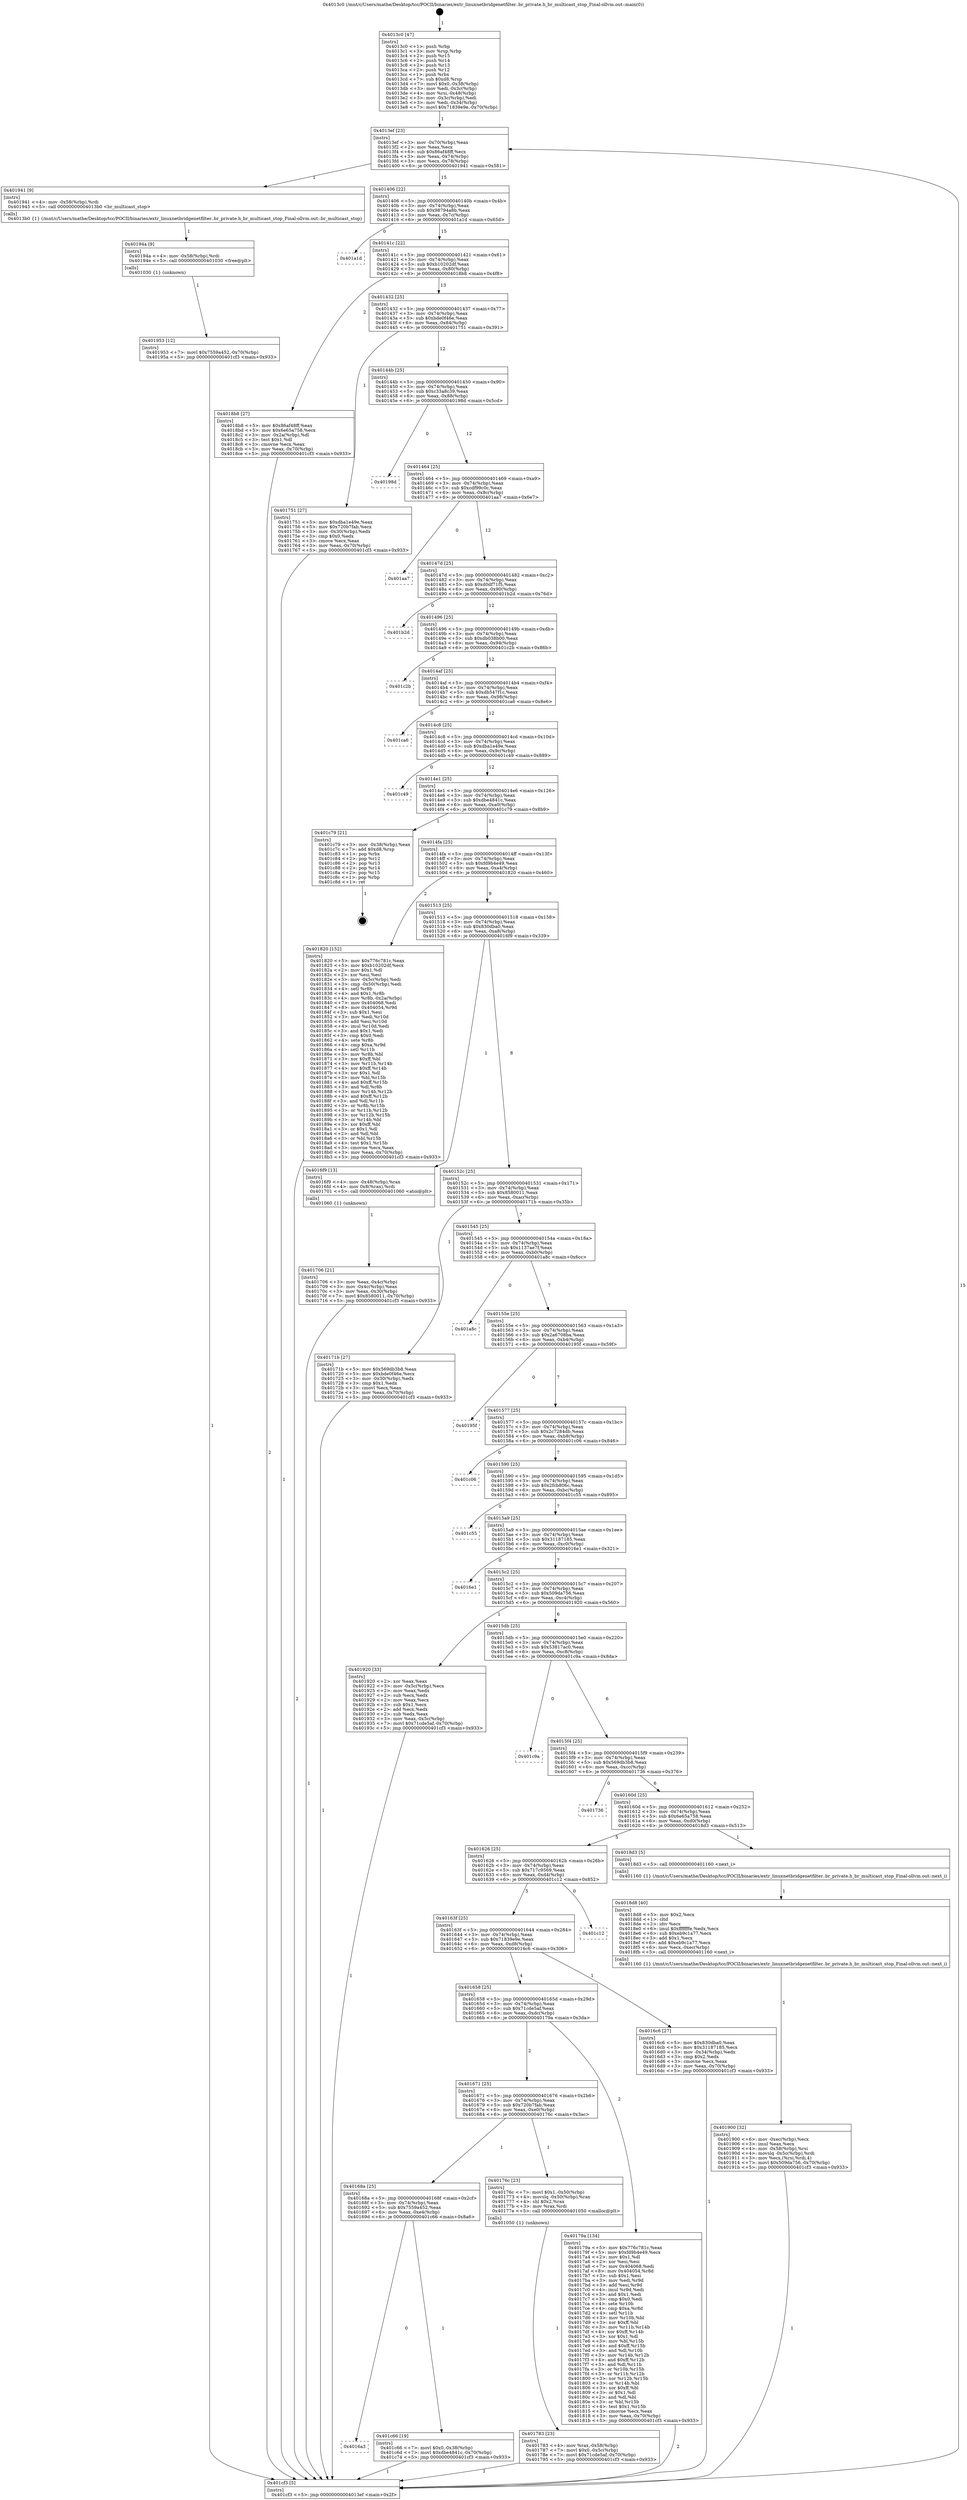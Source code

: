 digraph "0x4013c0" {
  label = "0x4013c0 (/mnt/c/Users/mathe/Desktop/tcc/POCII/binaries/extr_linuxnetbridgenetfilter..br_private.h_br_multicast_stop_Final-ollvm.out::main(0))"
  labelloc = "t"
  node[shape=record]

  Entry [label="",width=0.3,height=0.3,shape=circle,fillcolor=black,style=filled]
  "0x4013ef" [label="{
     0x4013ef [23]\l
     | [instrs]\l
     &nbsp;&nbsp;0x4013ef \<+3\>: mov -0x70(%rbp),%eax\l
     &nbsp;&nbsp;0x4013f2 \<+2\>: mov %eax,%ecx\l
     &nbsp;&nbsp;0x4013f4 \<+6\>: sub $0x86af48ff,%ecx\l
     &nbsp;&nbsp;0x4013fa \<+3\>: mov %eax,-0x74(%rbp)\l
     &nbsp;&nbsp;0x4013fd \<+3\>: mov %ecx,-0x78(%rbp)\l
     &nbsp;&nbsp;0x401400 \<+6\>: je 0000000000401941 \<main+0x581\>\l
  }"]
  "0x401941" [label="{
     0x401941 [9]\l
     | [instrs]\l
     &nbsp;&nbsp;0x401941 \<+4\>: mov -0x58(%rbp),%rdi\l
     &nbsp;&nbsp;0x401945 \<+5\>: call 00000000004013b0 \<br_multicast_stop\>\l
     | [calls]\l
     &nbsp;&nbsp;0x4013b0 \{1\} (/mnt/c/Users/mathe/Desktop/tcc/POCII/binaries/extr_linuxnetbridgenetfilter..br_private.h_br_multicast_stop_Final-ollvm.out::br_multicast_stop)\l
  }"]
  "0x401406" [label="{
     0x401406 [22]\l
     | [instrs]\l
     &nbsp;&nbsp;0x401406 \<+5\>: jmp 000000000040140b \<main+0x4b\>\l
     &nbsp;&nbsp;0x40140b \<+3\>: mov -0x74(%rbp),%eax\l
     &nbsp;&nbsp;0x40140e \<+5\>: sub $0x98794a8b,%eax\l
     &nbsp;&nbsp;0x401413 \<+3\>: mov %eax,-0x7c(%rbp)\l
     &nbsp;&nbsp;0x401416 \<+6\>: je 0000000000401a1d \<main+0x65d\>\l
  }"]
  Exit [label="",width=0.3,height=0.3,shape=circle,fillcolor=black,style=filled,peripheries=2]
  "0x401a1d" [label="{
     0x401a1d\l
  }", style=dashed]
  "0x40141c" [label="{
     0x40141c [22]\l
     | [instrs]\l
     &nbsp;&nbsp;0x40141c \<+5\>: jmp 0000000000401421 \<main+0x61\>\l
     &nbsp;&nbsp;0x401421 \<+3\>: mov -0x74(%rbp),%eax\l
     &nbsp;&nbsp;0x401424 \<+5\>: sub $0xb10202df,%eax\l
     &nbsp;&nbsp;0x401429 \<+3\>: mov %eax,-0x80(%rbp)\l
     &nbsp;&nbsp;0x40142c \<+6\>: je 00000000004018b8 \<main+0x4f8\>\l
  }"]
  "0x4016a3" [label="{
     0x4016a3\l
  }", style=dashed]
  "0x4018b8" [label="{
     0x4018b8 [27]\l
     | [instrs]\l
     &nbsp;&nbsp;0x4018b8 \<+5\>: mov $0x86af48ff,%eax\l
     &nbsp;&nbsp;0x4018bd \<+5\>: mov $0x6e65a758,%ecx\l
     &nbsp;&nbsp;0x4018c2 \<+3\>: mov -0x2a(%rbp),%dl\l
     &nbsp;&nbsp;0x4018c5 \<+3\>: test $0x1,%dl\l
     &nbsp;&nbsp;0x4018c8 \<+3\>: cmovne %ecx,%eax\l
     &nbsp;&nbsp;0x4018cb \<+3\>: mov %eax,-0x70(%rbp)\l
     &nbsp;&nbsp;0x4018ce \<+5\>: jmp 0000000000401cf3 \<main+0x933\>\l
  }"]
  "0x401432" [label="{
     0x401432 [25]\l
     | [instrs]\l
     &nbsp;&nbsp;0x401432 \<+5\>: jmp 0000000000401437 \<main+0x77\>\l
     &nbsp;&nbsp;0x401437 \<+3\>: mov -0x74(%rbp),%eax\l
     &nbsp;&nbsp;0x40143a \<+5\>: sub $0xbde0f46e,%eax\l
     &nbsp;&nbsp;0x40143f \<+6\>: mov %eax,-0x84(%rbp)\l
     &nbsp;&nbsp;0x401445 \<+6\>: je 0000000000401751 \<main+0x391\>\l
  }"]
  "0x401c66" [label="{
     0x401c66 [19]\l
     | [instrs]\l
     &nbsp;&nbsp;0x401c66 \<+7\>: movl $0x0,-0x38(%rbp)\l
     &nbsp;&nbsp;0x401c6d \<+7\>: movl $0xdbe4841c,-0x70(%rbp)\l
     &nbsp;&nbsp;0x401c74 \<+5\>: jmp 0000000000401cf3 \<main+0x933\>\l
  }"]
  "0x401751" [label="{
     0x401751 [27]\l
     | [instrs]\l
     &nbsp;&nbsp;0x401751 \<+5\>: mov $0xdba1e49e,%eax\l
     &nbsp;&nbsp;0x401756 \<+5\>: mov $0x720b7fab,%ecx\l
     &nbsp;&nbsp;0x40175b \<+3\>: mov -0x30(%rbp),%edx\l
     &nbsp;&nbsp;0x40175e \<+3\>: cmp $0x0,%edx\l
     &nbsp;&nbsp;0x401761 \<+3\>: cmove %ecx,%eax\l
     &nbsp;&nbsp;0x401764 \<+3\>: mov %eax,-0x70(%rbp)\l
     &nbsp;&nbsp;0x401767 \<+5\>: jmp 0000000000401cf3 \<main+0x933\>\l
  }"]
  "0x40144b" [label="{
     0x40144b [25]\l
     | [instrs]\l
     &nbsp;&nbsp;0x40144b \<+5\>: jmp 0000000000401450 \<main+0x90\>\l
     &nbsp;&nbsp;0x401450 \<+3\>: mov -0x74(%rbp),%eax\l
     &nbsp;&nbsp;0x401453 \<+5\>: sub $0xc33a8c39,%eax\l
     &nbsp;&nbsp;0x401458 \<+6\>: mov %eax,-0x88(%rbp)\l
     &nbsp;&nbsp;0x40145e \<+6\>: je 000000000040198d \<main+0x5cd\>\l
  }"]
  "0x401953" [label="{
     0x401953 [12]\l
     | [instrs]\l
     &nbsp;&nbsp;0x401953 \<+7\>: movl $0x7559a452,-0x70(%rbp)\l
     &nbsp;&nbsp;0x40195a \<+5\>: jmp 0000000000401cf3 \<main+0x933\>\l
  }"]
  "0x40198d" [label="{
     0x40198d\l
  }", style=dashed]
  "0x401464" [label="{
     0x401464 [25]\l
     | [instrs]\l
     &nbsp;&nbsp;0x401464 \<+5\>: jmp 0000000000401469 \<main+0xa9\>\l
     &nbsp;&nbsp;0x401469 \<+3\>: mov -0x74(%rbp),%eax\l
     &nbsp;&nbsp;0x40146c \<+5\>: sub $0xcdf99c0c,%eax\l
     &nbsp;&nbsp;0x401471 \<+6\>: mov %eax,-0x8c(%rbp)\l
     &nbsp;&nbsp;0x401477 \<+6\>: je 0000000000401aa7 \<main+0x6e7\>\l
  }"]
  "0x40194a" [label="{
     0x40194a [9]\l
     | [instrs]\l
     &nbsp;&nbsp;0x40194a \<+4\>: mov -0x58(%rbp),%rdi\l
     &nbsp;&nbsp;0x40194e \<+5\>: call 0000000000401030 \<free@plt\>\l
     | [calls]\l
     &nbsp;&nbsp;0x401030 \{1\} (unknown)\l
  }"]
  "0x401aa7" [label="{
     0x401aa7\l
  }", style=dashed]
  "0x40147d" [label="{
     0x40147d [25]\l
     | [instrs]\l
     &nbsp;&nbsp;0x40147d \<+5\>: jmp 0000000000401482 \<main+0xc2\>\l
     &nbsp;&nbsp;0x401482 \<+3\>: mov -0x74(%rbp),%eax\l
     &nbsp;&nbsp;0x401485 \<+5\>: sub $0xd0df71f5,%eax\l
     &nbsp;&nbsp;0x40148a \<+6\>: mov %eax,-0x90(%rbp)\l
     &nbsp;&nbsp;0x401490 \<+6\>: je 0000000000401b2d \<main+0x76d\>\l
  }"]
  "0x401900" [label="{
     0x401900 [32]\l
     | [instrs]\l
     &nbsp;&nbsp;0x401900 \<+6\>: mov -0xec(%rbp),%ecx\l
     &nbsp;&nbsp;0x401906 \<+3\>: imul %eax,%ecx\l
     &nbsp;&nbsp;0x401909 \<+4\>: mov -0x58(%rbp),%rsi\l
     &nbsp;&nbsp;0x40190d \<+4\>: movslq -0x5c(%rbp),%rdi\l
     &nbsp;&nbsp;0x401911 \<+3\>: mov %ecx,(%rsi,%rdi,4)\l
     &nbsp;&nbsp;0x401914 \<+7\>: movl $0x509da756,-0x70(%rbp)\l
     &nbsp;&nbsp;0x40191b \<+5\>: jmp 0000000000401cf3 \<main+0x933\>\l
  }"]
  "0x401b2d" [label="{
     0x401b2d\l
  }", style=dashed]
  "0x401496" [label="{
     0x401496 [25]\l
     | [instrs]\l
     &nbsp;&nbsp;0x401496 \<+5\>: jmp 000000000040149b \<main+0xdb\>\l
     &nbsp;&nbsp;0x40149b \<+3\>: mov -0x74(%rbp),%eax\l
     &nbsp;&nbsp;0x40149e \<+5\>: sub $0xdb038b00,%eax\l
     &nbsp;&nbsp;0x4014a3 \<+6\>: mov %eax,-0x94(%rbp)\l
     &nbsp;&nbsp;0x4014a9 \<+6\>: je 0000000000401c2b \<main+0x86b\>\l
  }"]
  "0x4018d8" [label="{
     0x4018d8 [40]\l
     | [instrs]\l
     &nbsp;&nbsp;0x4018d8 \<+5\>: mov $0x2,%ecx\l
     &nbsp;&nbsp;0x4018dd \<+1\>: cltd\l
     &nbsp;&nbsp;0x4018de \<+2\>: idiv %ecx\l
     &nbsp;&nbsp;0x4018e0 \<+6\>: imul $0xfffffffe,%edx,%ecx\l
     &nbsp;&nbsp;0x4018e6 \<+6\>: sub $0xeb9c1a77,%ecx\l
     &nbsp;&nbsp;0x4018ec \<+3\>: add $0x1,%ecx\l
     &nbsp;&nbsp;0x4018ef \<+6\>: add $0xeb9c1a77,%ecx\l
     &nbsp;&nbsp;0x4018f5 \<+6\>: mov %ecx,-0xec(%rbp)\l
     &nbsp;&nbsp;0x4018fb \<+5\>: call 0000000000401160 \<next_i\>\l
     | [calls]\l
     &nbsp;&nbsp;0x401160 \{1\} (/mnt/c/Users/mathe/Desktop/tcc/POCII/binaries/extr_linuxnetbridgenetfilter..br_private.h_br_multicast_stop_Final-ollvm.out::next_i)\l
  }"]
  "0x401c2b" [label="{
     0x401c2b\l
  }", style=dashed]
  "0x4014af" [label="{
     0x4014af [25]\l
     | [instrs]\l
     &nbsp;&nbsp;0x4014af \<+5\>: jmp 00000000004014b4 \<main+0xf4\>\l
     &nbsp;&nbsp;0x4014b4 \<+3\>: mov -0x74(%rbp),%eax\l
     &nbsp;&nbsp;0x4014b7 \<+5\>: sub $0xdb547f1c,%eax\l
     &nbsp;&nbsp;0x4014bc \<+6\>: mov %eax,-0x98(%rbp)\l
     &nbsp;&nbsp;0x4014c2 \<+6\>: je 0000000000401ca6 \<main+0x8e6\>\l
  }"]
  "0x401783" [label="{
     0x401783 [23]\l
     | [instrs]\l
     &nbsp;&nbsp;0x401783 \<+4\>: mov %rax,-0x58(%rbp)\l
     &nbsp;&nbsp;0x401787 \<+7\>: movl $0x0,-0x5c(%rbp)\l
     &nbsp;&nbsp;0x40178e \<+7\>: movl $0x71cde5af,-0x70(%rbp)\l
     &nbsp;&nbsp;0x401795 \<+5\>: jmp 0000000000401cf3 \<main+0x933\>\l
  }"]
  "0x401ca6" [label="{
     0x401ca6\l
  }", style=dashed]
  "0x4014c8" [label="{
     0x4014c8 [25]\l
     | [instrs]\l
     &nbsp;&nbsp;0x4014c8 \<+5\>: jmp 00000000004014cd \<main+0x10d\>\l
     &nbsp;&nbsp;0x4014cd \<+3\>: mov -0x74(%rbp),%eax\l
     &nbsp;&nbsp;0x4014d0 \<+5\>: sub $0xdba1e49e,%eax\l
     &nbsp;&nbsp;0x4014d5 \<+6\>: mov %eax,-0x9c(%rbp)\l
     &nbsp;&nbsp;0x4014db \<+6\>: je 0000000000401c49 \<main+0x889\>\l
  }"]
  "0x40168a" [label="{
     0x40168a [25]\l
     | [instrs]\l
     &nbsp;&nbsp;0x40168a \<+5\>: jmp 000000000040168f \<main+0x2cf\>\l
     &nbsp;&nbsp;0x40168f \<+3\>: mov -0x74(%rbp),%eax\l
     &nbsp;&nbsp;0x401692 \<+5\>: sub $0x7559a452,%eax\l
     &nbsp;&nbsp;0x401697 \<+6\>: mov %eax,-0xe4(%rbp)\l
     &nbsp;&nbsp;0x40169d \<+6\>: je 0000000000401c66 \<main+0x8a6\>\l
  }"]
  "0x401c49" [label="{
     0x401c49\l
  }", style=dashed]
  "0x4014e1" [label="{
     0x4014e1 [25]\l
     | [instrs]\l
     &nbsp;&nbsp;0x4014e1 \<+5\>: jmp 00000000004014e6 \<main+0x126\>\l
     &nbsp;&nbsp;0x4014e6 \<+3\>: mov -0x74(%rbp),%eax\l
     &nbsp;&nbsp;0x4014e9 \<+5\>: sub $0xdbe4841c,%eax\l
     &nbsp;&nbsp;0x4014ee \<+6\>: mov %eax,-0xa0(%rbp)\l
     &nbsp;&nbsp;0x4014f4 \<+6\>: je 0000000000401c79 \<main+0x8b9\>\l
  }"]
  "0x40176c" [label="{
     0x40176c [23]\l
     | [instrs]\l
     &nbsp;&nbsp;0x40176c \<+7\>: movl $0x1,-0x50(%rbp)\l
     &nbsp;&nbsp;0x401773 \<+4\>: movslq -0x50(%rbp),%rax\l
     &nbsp;&nbsp;0x401777 \<+4\>: shl $0x2,%rax\l
     &nbsp;&nbsp;0x40177b \<+3\>: mov %rax,%rdi\l
     &nbsp;&nbsp;0x40177e \<+5\>: call 0000000000401050 \<malloc@plt\>\l
     | [calls]\l
     &nbsp;&nbsp;0x401050 \{1\} (unknown)\l
  }"]
  "0x401c79" [label="{
     0x401c79 [21]\l
     | [instrs]\l
     &nbsp;&nbsp;0x401c79 \<+3\>: mov -0x38(%rbp),%eax\l
     &nbsp;&nbsp;0x401c7c \<+7\>: add $0xd8,%rsp\l
     &nbsp;&nbsp;0x401c83 \<+1\>: pop %rbx\l
     &nbsp;&nbsp;0x401c84 \<+2\>: pop %r12\l
     &nbsp;&nbsp;0x401c86 \<+2\>: pop %r13\l
     &nbsp;&nbsp;0x401c88 \<+2\>: pop %r14\l
     &nbsp;&nbsp;0x401c8a \<+2\>: pop %r15\l
     &nbsp;&nbsp;0x401c8c \<+1\>: pop %rbp\l
     &nbsp;&nbsp;0x401c8d \<+1\>: ret\l
  }"]
  "0x4014fa" [label="{
     0x4014fa [25]\l
     | [instrs]\l
     &nbsp;&nbsp;0x4014fa \<+5\>: jmp 00000000004014ff \<main+0x13f\>\l
     &nbsp;&nbsp;0x4014ff \<+3\>: mov -0x74(%rbp),%eax\l
     &nbsp;&nbsp;0x401502 \<+5\>: sub $0xfd9b4e49,%eax\l
     &nbsp;&nbsp;0x401507 \<+6\>: mov %eax,-0xa4(%rbp)\l
     &nbsp;&nbsp;0x40150d \<+6\>: je 0000000000401820 \<main+0x460\>\l
  }"]
  "0x401671" [label="{
     0x401671 [25]\l
     | [instrs]\l
     &nbsp;&nbsp;0x401671 \<+5\>: jmp 0000000000401676 \<main+0x2b6\>\l
     &nbsp;&nbsp;0x401676 \<+3\>: mov -0x74(%rbp),%eax\l
     &nbsp;&nbsp;0x401679 \<+5\>: sub $0x720b7fab,%eax\l
     &nbsp;&nbsp;0x40167e \<+6\>: mov %eax,-0xe0(%rbp)\l
     &nbsp;&nbsp;0x401684 \<+6\>: je 000000000040176c \<main+0x3ac\>\l
  }"]
  "0x401820" [label="{
     0x401820 [152]\l
     | [instrs]\l
     &nbsp;&nbsp;0x401820 \<+5\>: mov $0x776c781c,%eax\l
     &nbsp;&nbsp;0x401825 \<+5\>: mov $0xb10202df,%ecx\l
     &nbsp;&nbsp;0x40182a \<+2\>: mov $0x1,%dl\l
     &nbsp;&nbsp;0x40182c \<+2\>: xor %esi,%esi\l
     &nbsp;&nbsp;0x40182e \<+3\>: mov -0x5c(%rbp),%edi\l
     &nbsp;&nbsp;0x401831 \<+3\>: cmp -0x50(%rbp),%edi\l
     &nbsp;&nbsp;0x401834 \<+4\>: setl %r8b\l
     &nbsp;&nbsp;0x401838 \<+4\>: and $0x1,%r8b\l
     &nbsp;&nbsp;0x40183c \<+4\>: mov %r8b,-0x2a(%rbp)\l
     &nbsp;&nbsp;0x401840 \<+7\>: mov 0x404068,%edi\l
     &nbsp;&nbsp;0x401847 \<+8\>: mov 0x404054,%r9d\l
     &nbsp;&nbsp;0x40184f \<+3\>: sub $0x1,%esi\l
     &nbsp;&nbsp;0x401852 \<+3\>: mov %edi,%r10d\l
     &nbsp;&nbsp;0x401855 \<+3\>: add %esi,%r10d\l
     &nbsp;&nbsp;0x401858 \<+4\>: imul %r10d,%edi\l
     &nbsp;&nbsp;0x40185c \<+3\>: and $0x1,%edi\l
     &nbsp;&nbsp;0x40185f \<+3\>: cmp $0x0,%edi\l
     &nbsp;&nbsp;0x401862 \<+4\>: sete %r8b\l
     &nbsp;&nbsp;0x401866 \<+4\>: cmp $0xa,%r9d\l
     &nbsp;&nbsp;0x40186a \<+4\>: setl %r11b\l
     &nbsp;&nbsp;0x40186e \<+3\>: mov %r8b,%bl\l
     &nbsp;&nbsp;0x401871 \<+3\>: xor $0xff,%bl\l
     &nbsp;&nbsp;0x401874 \<+3\>: mov %r11b,%r14b\l
     &nbsp;&nbsp;0x401877 \<+4\>: xor $0xff,%r14b\l
     &nbsp;&nbsp;0x40187b \<+3\>: xor $0x1,%dl\l
     &nbsp;&nbsp;0x40187e \<+3\>: mov %bl,%r15b\l
     &nbsp;&nbsp;0x401881 \<+4\>: and $0xff,%r15b\l
     &nbsp;&nbsp;0x401885 \<+3\>: and %dl,%r8b\l
     &nbsp;&nbsp;0x401888 \<+3\>: mov %r14b,%r12b\l
     &nbsp;&nbsp;0x40188b \<+4\>: and $0xff,%r12b\l
     &nbsp;&nbsp;0x40188f \<+3\>: and %dl,%r11b\l
     &nbsp;&nbsp;0x401892 \<+3\>: or %r8b,%r15b\l
     &nbsp;&nbsp;0x401895 \<+3\>: or %r11b,%r12b\l
     &nbsp;&nbsp;0x401898 \<+3\>: xor %r12b,%r15b\l
     &nbsp;&nbsp;0x40189b \<+3\>: or %r14b,%bl\l
     &nbsp;&nbsp;0x40189e \<+3\>: xor $0xff,%bl\l
     &nbsp;&nbsp;0x4018a1 \<+3\>: or $0x1,%dl\l
     &nbsp;&nbsp;0x4018a4 \<+2\>: and %dl,%bl\l
     &nbsp;&nbsp;0x4018a6 \<+3\>: or %bl,%r15b\l
     &nbsp;&nbsp;0x4018a9 \<+4\>: test $0x1,%r15b\l
     &nbsp;&nbsp;0x4018ad \<+3\>: cmovne %ecx,%eax\l
     &nbsp;&nbsp;0x4018b0 \<+3\>: mov %eax,-0x70(%rbp)\l
     &nbsp;&nbsp;0x4018b3 \<+5\>: jmp 0000000000401cf3 \<main+0x933\>\l
  }"]
  "0x401513" [label="{
     0x401513 [25]\l
     | [instrs]\l
     &nbsp;&nbsp;0x401513 \<+5\>: jmp 0000000000401518 \<main+0x158\>\l
     &nbsp;&nbsp;0x401518 \<+3\>: mov -0x74(%rbp),%eax\l
     &nbsp;&nbsp;0x40151b \<+5\>: sub $0x830dba0,%eax\l
     &nbsp;&nbsp;0x401520 \<+6\>: mov %eax,-0xa8(%rbp)\l
     &nbsp;&nbsp;0x401526 \<+6\>: je 00000000004016f9 \<main+0x339\>\l
  }"]
  "0x40179a" [label="{
     0x40179a [134]\l
     | [instrs]\l
     &nbsp;&nbsp;0x40179a \<+5\>: mov $0x776c781c,%eax\l
     &nbsp;&nbsp;0x40179f \<+5\>: mov $0xfd9b4e49,%ecx\l
     &nbsp;&nbsp;0x4017a4 \<+2\>: mov $0x1,%dl\l
     &nbsp;&nbsp;0x4017a6 \<+2\>: xor %esi,%esi\l
     &nbsp;&nbsp;0x4017a8 \<+7\>: mov 0x404068,%edi\l
     &nbsp;&nbsp;0x4017af \<+8\>: mov 0x404054,%r8d\l
     &nbsp;&nbsp;0x4017b7 \<+3\>: sub $0x1,%esi\l
     &nbsp;&nbsp;0x4017ba \<+3\>: mov %edi,%r9d\l
     &nbsp;&nbsp;0x4017bd \<+3\>: add %esi,%r9d\l
     &nbsp;&nbsp;0x4017c0 \<+4\>: imul %r9d,%edi\l
     &nbsp;&nbsp;0x4017c4 \<+3\>: and $0x1,%edi\l
     &nbsp;&nbsp;0x4017c7 \<+3\>: cmp $0x0,%edi\l
     &nbsp;&nbsp;0x4017ca \<+4\>: sete %r10b\l
     &nbsp;&nbsp;0x4017ce \<+4\>: cmp $0xa,%r8d\l
     &nbsp;&nbsp;0x4017d2 \<+4\>: setl %r11b\l
     &nbsp;&nbsp;0x4017d6 \<+3\>: mov %r10b,%bl\l
     &nbsp;&nbsp;0x4017d9 \<+3\>: xor $0xff,%bl\l
     &nbsp;&nbsp;0x4017dc \<+3\>: mov %r11b,%r14b\l
     &nbsp;&nbsp;0x4017df \<+4\>: xor $0xff,%r14b\l
     &nbsp;&nbsp;0x4017e3 \<+3\>: xor $0x1,%dl\l
     &nbsp;&nbsp;0x4017e6 \<+3\>: mov %bl,%r15b\l
     &nbsp;&nbsp;0x4017e9 \<+4\>: and $0xff,%r15b\l
     &nbsp;&nbsp;0x4017ed \<+3\>: and %dl,%r10b\l
     &nbsp;&nbsp;0x4017f0 \<+3\>: mov %r14b,%r12b\l
     &nbsp;&nbsp;0x4017f3 \<+4\>: and $0xff,%r12b\l
     &nbsp;&nbsp;0x4017f7 \<+3\>: and %dl,%r11b\l
     &nbsp;&nbsp;0x4017fa \<+3\>: or %r10b,%r15b\l
     &nbsp;&nbsp;0x4017fd \<+3\>: or %r11b,%r12b\l
     &nbsp;&nbsp;0x401800 \<+3\>: xor %r12b,%r15b\l
     &nbsp;&nbsp;0x401803 \<+3\>: or %r14b,%bl\l
     &nbsp;&nbsp;0x401806 \<+3\>: xor $0xff,%bl\l
     &nbsp;&nbsp;0x401809 \<+3\>: or $0x1,%dl\l
     &nbsp;&nbsp;0x40180c \<+2\>: and %dl,%bl\l
     &nbsp;&nbsp;0x40180e \<+3\>: or %bl,%r15b\l
     &nbsp;&nbsp;0x401811 \<+4\>: test $0x1,%r15b\l
     &nbsp;&nbsp;0x401815 \<+3\>: cmovne %ecx,%eax\l
     &nbsp;&nbsp;0x401818 \<+3\>: mov %eax,-0x70(%rbp)\l
     &nbsp;&nbsp;0x40181b \<+5\>: jmp 0000000000401cf3 \<main+0x933\>\l
  }"]
  "0x4016f9" [label="{
     0x4016f9 [13]\l
     | [instrs]\l
     &nbsp;&nbsp;0x4016f9 \<+4\>: mov -0x48(%rbp),%rax\l
     &nbsp;&nbsp;0x4016fd \<+4\>: mov 0x8(%rax),%rdi\l
     &nbsp;&nbsp;0x401701 \<+5\>: call 0000000000401060 \<atoi@plt\>\l
     | [calls]\l
     &nbsp;&nbsp;0x401060 \{1\} (unknown)\l
  }"]
  "0x40152c" [label="{
     0x40152c [25]\l
     | [instrs]\l
     &nbsp;&nbsp;0x40152c \<+5\>: jmp 0000000000401531 \<main+0x171\>\l
     &nbsp;&nbsp;0x401531 \<+3\>: mov -0x74(%rbp),%eax\l
     &nbsp;&nbsp;0x401534 \<+5\>: sub $0x8580011,%eax\l
     &nbsp;&nbsp;0x401539 \<+6\>: mov %eax,-0xac(%rbp)\l
     &nbsp;&nbsp;0x40153f \<+6\>: je 000000000040171b \<main+0x35b\>\l
  }"]
  "0x401706" [label="{
     0x401706 [21]\l
     | [instrs]\l
     &nbsp;&nbsp;0x401706 \<+3\>: mov %eax,-0x4c(%rbp)\l
     &nbsp;&nbsp;0x401709 \<+3\>: mov -0x4c(%rbp),%eax\l
     &nbsp;&nbsp;0x40170c \<+3\>: mov %eax,-0x30(%rbp)\l
     &nbsp;&nbsp;0x40170f \<+7\>: movl $0x8580011,-0x70(%rbp)\l
     &nbsp;&nbsp;0x401716 \<+5\>: jmp 0000000000401cf3 \<main+0x933\>\l
  }"]
  "0x40171b" [label="{
     0x40171b [27]\l
     | [instrs]\l
     &nbsp;&nbsp;0x40171b \<+5\>: mov $0x569db3b8,%eax\l
     &nbsp;&nbsp;0x401720 \<+5\>: mov $0xbde0f46e,%ecx\l
     &nbsp;&nbsp;0x401725 \<+3\>: mov -0x30(%rbp),%edx\l
     &nbsp;&nbsp;0x401728 \<+3\>: cmp $0x1,%edx\l
     &nbsp;&nbsp;0x40172b \<+3\>: cmovl %ecx,%eax\l
     &nbsp;&nbsp;0x40172e \<+3\>: mov %eax,-0x70(%rbp)\l
     &nbsp;&nbsp;0x401731 \<+5\>: jmp 0000000000401cf3 \<main+0x933\>\l
  }"]
  "0x401545" [label="{
     0x401545 [25]\l
     | [instrs]\l
     &nbsp;&nbsp;0x401545 \<+5\>: jmp 000000000040154a \<main+0x18a\>\l
     &nbsp;&nbsp;0x40154a \<+3\>: mov -0x74(%rbp),%eax\l
     &nbsp;&nbsp;0x40154d \<+5\>: sub $0x1137ae7f,%eax\l
     &nbsp;&nbsp;0x401552 \<+6\>: mov %eax,-0xb0(%rbp)\l
     &nbsp;&nbsp;0x401558 \<+6\>: je 0000000000401a8c \<main+0x6cc\>\l
  }"]
  "0x4013c0" [label="{
     0x4013c0 [47]\l
     | [instrs]\l
     &nbsp;&nbsp;0x4013c0 \<+1\>: push %rbp\l
     &nbsp;&nbsp;0x4013c1 \<+3\>: mov %rsp,%rbp\l
     &nbsp;&nbsp;0x4013c4 \<+2\>: push %r15\l
     &nbsp;&nbsp;0x4013c6 \<+2\>: push %r14\l
     &nbsp;&nbsp;0x4013c8 \<+2\>: push %r13\l
     &nbsp;&nbsp;0x4013ca \<+2\>: push %r12\l
     &nbsp;&nbsp;0x4013cc \<+1\>: push %rbx\l
     &nbsp;&nbsp;0x4013cd \<+7\>: sub $0xd8,%rsp\l
     &nbsp;&nbsp;0x4013d4 \<+7\>: movl $0x0,-0x38(%rbp)\l
     &nbsp;&nbsp;0x4013db \<+3\>: mov %edi,-0x3c(%rbp)\l
     &nbsp;&nbsp;0x4013de \<+4\>: mov %rsi,-0x48(%rbp)\l
     &nbsp;&nbsp;0x4013e2 \<+3\>: mov -0x3c(%rbp),%edi\l
     &nbsp;&nbsp;0x4013e5 \<+3\>: mov %edi,-0x34(%rbp)\l
     &nbsp;&nbsp;0x4013e8 \<+7\>: movl $0x71839e9e,-0x70(%rbp)\l
  }"]
  "0x401a8c" [label="{
     0x401a8c\l
  }", style=dashed]
  "0x40155e" [label="{
     0x40155e [25]\l
     | [instrs]\l
     &nbsp;&nbsp;0x40155e \<+5\>: jmp 0000000000401563 \<main+0x1a3\>\l
     &nbsp;&nbsp;0x401563 \<+3\>: mov -0x74(%rbp),%eax\l
     &nbsp;&nbsp;0x401566 \<+5\>: sub $0x2a6708ba,%eax\l
     &nbsp;&nbsp;0x40156b \<+6\>: mov %eax,-0xb4(%rbp)\l
     &nbsp;&nbsp;0x401571 \<+6\>: je 000000000040195f \<main+0x59f\>\l
  }"]
  "0x401cf3" [label="{
     0x401cf3 [5]\l
     | [instrs]\l
     &nbsp;&nbsp;0x401cf3 \<+5\>: jmp 00000000004013ef \<main+0x2f\>\l
  }"]
  "0x40195f" [label="{
     0x40195f\l
  }", style=dashed]
  "0x401577" [label="{
     0x401577 [25]\l
     | [instrs]\l
     &nbsp;&nbsp;0x401577 \<+5\>: jmp 000000000040157c \<main+0x1bc\>\l
     &nbsp;&nbsp;0x40157c \<+3\>: mov -0x74(%rbp),%eax\l
     &nbsp;&nbsp;0x40157f \<+5\>: sub $0x2c7284db,%eax\l
     &nbsp;&nbsp;0x401584 \<+6\>: mov %eax,-0xb8(%rbp)\l
     &nbsp;&nbsp;0x40158a \<+6\>: je 0000000000401c06 \<main+0x846\>\l
  }"]
  "0x401658" [label="{
     0x401658 [25]\l
     | [instrs]\l
     &nbsp;&nbsp;0x401658 \<+5\>: jmp 000000000040165d \<main+0x29d\>\l
     &nbsp;&nbsp;0x40165d \<+3\>: mov -0x74(%rbp),%eax\l
     &nbsp;&nbsp;0x401660 \<+5\>: sub $0x71cde5af,%eax\l
     &nbsp;&nbsp;0x401665 \<+6\>: mov %eax,-0xdc(%rbp)\l
     &nbsp;&nbsp;0x40166b \<+6\>: je 000000000040179a \<main+0x3da\>\l
  }"]
  "0x401c06" [label="{
     0x401c06\l
  }", style=dashed]
  "0x401590" [label="{
     0x401590 [25]\l
     | [instrs]\l
     &nbsp;&nbsp;0x401590 \<+5\>: jmp 0000000000401595 \<main+0x1d5\>\l
     &nbsp;&nbsp;0x401595 \<+3\>: mov -0x74(%rbp),%eax\l
     &nbsp;&nbsp;0x401598 \<+5\>: sub $0x2fcb806c,%eax\l
     &nbsp;&nbsp;0x40159d \<+6\>: mov %eax,-0xbc(%rbp)\l
     &nbsp;&nbsp;0x4015a3 \<+6\>: je 0000000000401c55 \<main+0x895\>\l
  }"]
  "0x4016c6" [label="{
     0x4016c6 [27]\l
     | [instrs]\l
     &nbsp;&nbsp;0x4016c6 \<+5\>: mov $0x830dba0,%eax\l
     &nbsp;&nbsp;0x4016cb \<+5\>: mov $0x31187185,%ecx\l
     &nbsp;&nbsp;0x4016d0 \<+3\>: mov -0x34(%rbp),%edx\l
     &nbsp;&nbsp;0x4016d3 \<+3\>: cmp $0x2,%edx\l
     &nbsp;&nbsp;0x4016d6 \<+3\>: cmovne %ecx,%eax\l
     &nbsp;&nbsp;0x4016d9 \<+3\>: mov %eax,-0x70(%rbp)\l
     &nbsp;&nbsp;0x4016dc \<+5\>: jmp 0000000000401cf3 \<main+0x933\>\l
  }"]
  "0x401c55" [label="{
     0x401c55\l
  }", style=dashed]
  "0x4015a9" [label="{
     0x4015a9 [25]\l
     | [instrs]\l
     &nbsp;&nbsp;0x4015a9 \<+5\>: jmp 00000000004015ae \<main+0x1ee\>\l
     &nbsp;&nbsp;0x4015ae \<+3\>: mov -0x74(%rbp),%eax\l
     &nbsp;&nbsp;0x4015b1 \<+5\>: sub $0x31187185,%eax\l
     &nbsp;&nbsp;0x4015b6 \<+6\>: mov %eax,-0xc0(%rbp)\l
     &nbsp;&nbsp;0x4015bc \<+6\>: je 00000000004016e1 \<main+0x321\>\l
  }"]
  "0x40163f" [label="{
     0x40163f [25]\l
     | [instrs]\l
     &nbsp;&nbsp;0x40163f \<+5\>: jmp 0000000000401644 \<main+0x284\>\l
     &nbsp;&nbsp;0x401644 \<+3\>: mov -0x74(%rbp),%eax\l
     &nbsp;&nbsp;0x401647 \<+5\>: sub $0x71839e9e,%eax\l
     &nbsp;&nbsp;0x40164c \<+6\>: mov %eax,-0xd8(%rbp)\l
     &nbsp;&nbsp;0x401652 \<+6\>: je 00000000004016c6 \<main+0x306\>\l
  }"]
  "0x4016e1" [label="{
     0x4016e1\l
  }", style=dashed]
  "0x4015c2" [label="{
     0x4015c2 [25]\l
     | [instrs]\l
     &nbsp;&nbsp;0x4015c2 \<+5\>: jmp 00000000004015c7 \<main+0x207\>\l
     &nbsp;&nbsp;0x4015c7 \<+3\>: mov -0x74(%rbp),%eax\l
     &nbsp;&nbsp;0x4015ca \<+5\>: sub $0x509da756,%eax\l
     &nbsp;&nbsp;0x4015cf \<+6\>: mov %eax,-0xc4(%rbp)\l
     &nbsp;&nbsp;0x4015d5 \<+6\>: je 0000000000401920 \<main+0x560\>\l
  }"]
  "0x401c12" [label="{
     0x401c12\l
  }", style=dashed]
  "0x401920" [label="{
     0x401920 [33]\l
     | [instrs]\l
     &nbsp;&nbsp;0x401920 \<+2\>: xor %eax,%eax\l
     &nbsp;&nbsp;0x401922 \<+3\>: mov -0x5c(%rbp),%ecx\l
     &nbsp;&nbsp;0x401925 \<+2\>: mov %eax,%edx\l
     &nbsp;&nbsp;0x401927 \<+2\>: sub %ecx,%edx\l
     &nbsp;&nbsp;0x401929 \<+2\>: mov %eax,%ecx\l
     &nbsp;&nbsp;0x40192b \<+3\>: sub $0x1,%ecx\l
     &nbsp;&nbsp;0x40192e \<+2\>: add %ecx,%edx\l
     &nbsp;&nbsp;0x401930 \<+2\>: sub %edx,%eax\l
     &nbsp;&nbsp;0x401932 \<+3\>: mov %eax,-0x5c(%rbp)\l
     &nbsp;&nbsp;0x401935 \<+7\>: movl $0x71cde5af,-0x70(%rbp)\l
     &nbsp;&nbsp;0x40193c \<+5\>: jmp 0000000000401cf3 \<main+0x933\>\l
  }"]
  "0x4015db" [label="{
     0x4015db [25]\l
     | [instrs]\l
     &nbsp;&nbsp;0x4015db \<+5\>: jmp 00000000004015e0 \<main+0x220\>\l
     &nbsp;&nbsp;0x4015e0 \<+3\>: mov -0x74(%rbp),%eax\l
     &nbsp;&nbsp;0x4015e3 \<+5\>: sub $0x53817ac0,%eax\l
     &nbsp;&nbsp;0x4015e8 \<+6\>: mov %eax,-0xc8(%rbp)\l
     &nbsp;&nbsp;0x4015ee \<+6\>: je 0000000000401c9a \<main+0x8da\>\l
  }"]
  "0x401626" [label="{
     0x401626 [25]\l
     | [instrs]\l
     &nbsp;&nbsp;0x401626 \<+5\>: jmp 000000000040162b \<main+0x26b\>\l
     &nbsp;&nbsp;0x40162b \<+3\>: mov -0x74(%rbp),%eax\l
     &nbsp;&nbsp;0x40162e \<+5\>: sub $0x717c9569,%eax\l
     &nbsp;&nbsp;0x401633 \<+6\>: mov %eax,-0xd4(%rbp)\l
     &nbsp;&nbsp;0x401639 \<+6\>: je 0000000000401c12 \<main+0x852\>\l
  }"]
  "0x401c9a" [label="{
     0x401c9a\l
  }", style=dashed]
  "0x4015f4" [label="{
     0x4015f4 [25]\l
     | [instrs]\l
     &nbsp;&nbsp;0x4015f4 \<+5\>: jmp 00000000004015f9 \<main+0x239\>\l
     &nbsp;&nbsp;0x4015f9 \<+3\>: mov -0x74(%rbp),%eax\l
     &nbsp;&nbsp;0x4015fc \<+5\>: sub $0x569db3b8,%eax\l
     &nbsp;&nbsp;0x401601 \<+6\>: mov %eax,-0xcc(%rbp)\l
     &nbsp;&nbsp;0x401607 \<+6\>: je 0000000000401736 \<main+0x376\>\l
  }"]
  "0x4018d3" [label="{
     0x4018d3 [5]\l
     | [instrs]\l
     &nbsp;&nbsp;0x4018d3 \<+5\>: call 0000000000401160 \<next_i\>\l
     | [calls]\l
     &nbsp;&nbsp;0x401160 \{1\} (/mnt/c/Users/mathe/Desktop/tcc/POCII/binaries/extr_linuxnetbridgenetfilter..br_private.h_br_multicast_stop_Final-ollvm.out::next_i)\l
  }"]
  "0x401736" [label="{
     0x401736\l
  }", style=dashed]
  "0x40160d" [label="{
     0x40160d [25]\l
     | [instrs]\l
     &nbsp;&nbsp;0x40160d \<+5\>: jmp 0000000000401612 \<main+0x252\>\l
     &nbsp;&nbsp;0x401612 \<+3\>: mov -0x74(%rbp),%eax\l
     &nbsp;&nbsp;0x401615 \<+5\>: sub $0x6e65a758,%eax\l
     &nbsp;&nbsp;0x40161a \<+6\>: mov %eax,-0xd0(%rbp)\l
     &nbsp;&nbsp;0x401620 \<+6\>: je 00000000004018d3 \<main+0x513\>\l
  }"]
  Entry -> "0x4013c0" [label=" 1"]
  "0x4013ef" -> "0x401941" [label=" 1"]
  "0x4013ef" -> "0x401406" [label=" 15"]
  "0x401c79" -> Exit [label=" 1"]
  "0x401406" -> "0x401a1d" [label=" 0"]
  "0x401406" -> "0x40141c" [label=" 15"]
  "0x401c66" -> "0x401cf3" [label=" 1"]
  "0x40141c" -> "0x4018b8" [label=" 2"]
  "0x40141c" -> "0x401432" [label=" 13"]
  "0x40168a" -> "0x4016a3" [label=" 0"]
  "0x401432" -> "0x401751" [label=" 1"]
  "0x401432" -> "0x40144b" [label=" 12"]
  "0x40168a" -> "0x401c66" [label=" 1"]
  "0x40144b" -> "0x40198d" [label=" 0"]
  "0x40144b" -> "0x401464" [label=" 12"]
  "0x401953" -> "0x401cf3" [label=" 1"]
  "0x401464" -> "0x401aa7" [label=" 0"]
  "0x401464" -> "0x40147d" [label=" 12"]
  "0x40194a" -> "0x401953" [label=" 1"]
  "0x40147d" -> "0x401b2d" [label=" 0"]
  "0x40147d" -> "0x401496" [label=" 12"]
  "0x401941" -> "0x40194a" [label=" 1"]
  "0x401496" -> "0x401c2b" [label=" 0"]
  "0x401496" -> "0x4014af" [label=" 12"]
  "0x401920" -> "0x401cf3" [label=" 1"]
  "0x4014af" -> "0x401ca6" [label=" 0"]
  "0x4014af" -> "0x4014c8" [label=" 12"]
  "0x401900" -> "0x401cf3" [label=" 1"]
  "0x4014c8" -> "0x401c49" [label=" 0"]
  "0x4014c8" -> "0x4014e1" [label=" 12"]
  "0x4018d8" -> "0x401900" [label=" 1"]
  "0x4014e1" -> "0x401c79" [label=" 1"]
  "0x4014e1" -> "0x4014fa" [label=" 11"]
  "0x4018d3" -> "0x4018d8" [label=" 1"]
  "0x4014fa" -> "0x401820" [label=" 2"]
  "0x4014fa" -> "0x401513" [label=" 9"]
  "0x401820" -> "0x401cf3" [label=" 2"]
  "0x401513" -> "0x4016f9" [label=" 1"]
  "0x401513" -> "0x40152c" [label=" 8"]
  "0x40179a" -> "0x401cf3" [label=" 2"]
  "0x40152c" -> "0x40171b" [label=" 1"]
  "0x40152c" -> "0x401545" [label=" 7"]
  "0x40176c" -> "0x401783" [label=" 1"]
  "0x401545" -> "0x401a8c" [label=" 0"]
  "0x401545" -> "0x40155e" [label=" 7"]
  "0x401671" -> "0x40168a" [label=" 1"]
  "0x40155e" -> "0x40195f" [label=" 0"]
  "0x40155e" -> "0x401577" [label=" 7"]
  "0x401671" -> "0x40176c" [label=" 1"]
  "0x401577" -> "0x401c06" [label=" 0"]
  "0x401577" -> "0x401590" [label=" 7"]
  "0x4018b8" -> "0x401cf3" [label=" 2"]
  "0x401590" -> "0x401c55" [label=" 0"]
  "0x401590" -> "0x4015a9" [label=" 7"]
  "0x401658" -> "0x401671" [label=" 2"]
  "0x4015a9" -> "0x4016e1" [label=" 0"]
  "0x4015a9" -> "0x4015c2" [label=" 7"]
  "0x401783" -> "0x401cf3" [label=" 1"]
  "0x4015c2" -> "0x401920" [label=" 1"]
  "0x4015c2" -> "0x4015db" [label=" 6"]
  "0x401751" -> "0x401cf3" [label=" 1"]
  "0x4015db" -> "0x401c9a" [label=" 0"]
  "0x4015db" -> "0x4015f4" [label=" 6"]
  "0x401706" -> "0x401cf3" [label=" 1"]
  "0x4015f4" -> "0x401736" [label=" 0"]
  "0x4015f4" -> "0x40160d" [label=" 6"]
  "0x4016f9" -> "0x401706" [label=" 1"]
  "0x40160d" -> "0x4018d3" [label=" 1"]
  "0x40160d" -> "0x401626" [label=" 5"]
  "0x40171b" -> "0x401cf3" [label=" 1"]
  "0x401626" -> "0x401c12" [label=" 0"]
  "0x401626" -> "0x40163f" [label=" 5"]
  "0x401658" -> "0x40179a" [label=" 2"]
  "0x40163f" -> "0x4016c6" [label=" 1"]
  "0x40163f" -> "0x401658" [label=" 4"]
  "0x4016c6" -> "0x401cf3" [label=" 1"]
  "0x4013c0" -> "0x4013ef" [label=" 1"]
  "0x401cf3" -> "0x4013ef" [label=" 15"]
}
